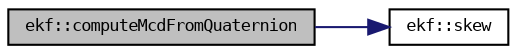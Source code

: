 digraph "ekf::computeMcdFromQuaternion"
{
 // LATEX_PDF_SIZE
  bgcolor="transparent";
  edge [fontname="DejaVuSansMono",fontsize="8",labelfontname="DejaVuSansMono",labelfontsize="8"];
  node [fontname="DejaVuSansMono",fontsize="8",shape=record];
  rankdir="LR";
  Node1 [label="ekf::computeMcdFromQuaternion",height=0.2,width=0.4,color="black", fillcolor="grey75", style="filled", fontcolor="black",tooltip=" "];
  Node1 -> Node2 [color="midnightblue",fontsize="8",style="solid",fontname="DejaVuSansMono"];
  Node2 [label="ekf::skew",height=0.2,width=0.4,color="black",URL="$namespaceekf.html#af3f0a631343e55ec8b42f3fbea182461",tooltip="Matrix antissimetrica."];
}
